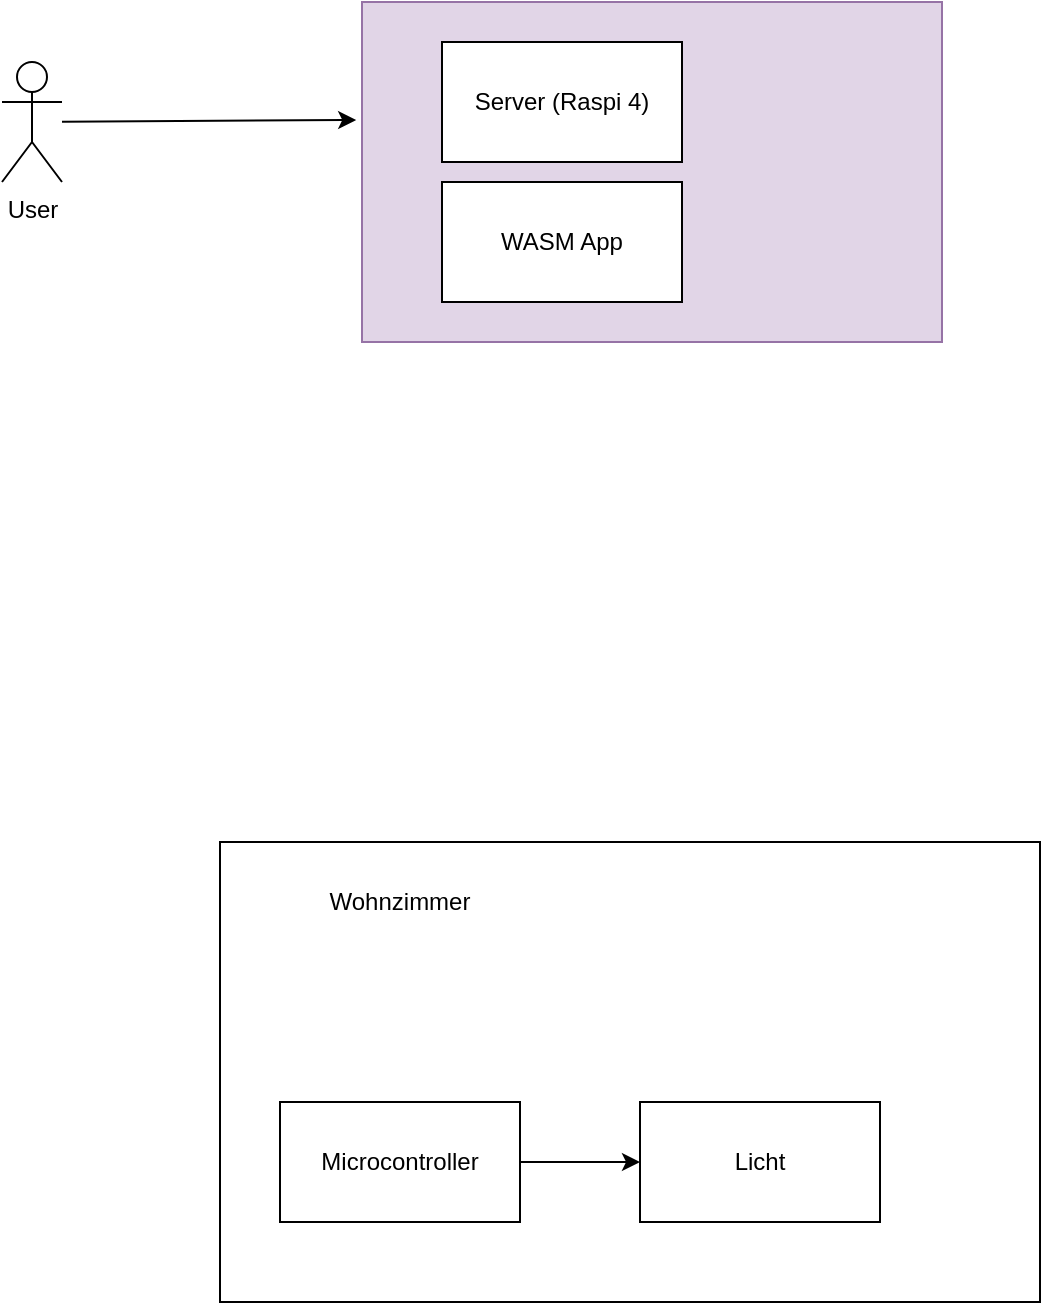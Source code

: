 <mxfile version="14.6.1" type="github">
  <diagram id="Jl8P6z5ckl5m-s0k10XG" name="Page-1">
    <mxGraphModel dx="1422" dy="763" grid="1" gridSize="10" guides="1" tooltips="1" connect="1" arrows="1" fold="1" page="1" pageScale="1" pageWidth="827" pageHeight="1169" math="0" shadow="0">
      <root>
        <mxCell id="0" />
        <mxCell id="1" parent="0" />
        <mxCell id="qCwq6TDE-BEXkywTyJn6-5" value="" style="rounded=0;whiteSpace=wrap;html=1;fillColor=#e1d5e7;strokeColor=#9673a6;" vertex="1" parent="1">
          <mxGeometry x="280" y="70" width="290" height="170" as="geometry" />
        </mxCell>
        <mxCell id="qCwq6TDE-BEXkywTyJn6-1" value="WASM App" style="rounded=0;whiteSpace=wrap;html=1;" vertex="1" parent="1">
          <mxGeometry x="320" y="160" width="120" height="60" as="geometry" />
        </mxCell>
        <mxCell id="qCwq6TDE-BEXkywTyJn6-2" value="User" style="shape=umlActor;verticalLabelPosition=bottom;verticalAlign=top;html=1;outlineConnect=0;" vertex="1" parent="1">
          <mxGeometry x="100" y="100" width="30" height="60" as="geometry" />
        </mxCell>
        <mxCell id="qCwq6TDE-BEXkywTyJn6-4" value="Server (Raspi 4)" style="rounded=0;whiteSpace=wrap;html=1;" vertex="1" parent="1">
          <mxGeometry x="320" y="90" width="120" height="60" as="geometry" />
        </mxCell>
        <mxCell id="qCwq6TDE-BEXkywTyJn6-6" value="" style="endArrow=classic;html=1;entryX=-0.01;entryY=0.347;entryDx=0;entryDy=0;entryPerimeter=0;" edge="1" parent="1" source="qCwq6TDE-BEXkywTyJn6-2" target="qCwq6TDE-BEXkywTyJn6-5">
          <mxGeometry width="50" height="50" relative="1" as="geometry">
            <mxPoint x="390" y="410" as="sourcePoint" />
            <mxPoint x="440" y="360" as="targetPoint" />
          </mxGeometry>
        </mxCell>
        <mxCell id="qCwq6TDE-BEXkywTyJn6-7" value="&lt;div&gt;&lt;br&gt;&lt;/div&gt;" style="rounded=0;whiteSpace=wrap;html=1;" vertex="1" parent="1">
          <mxGeometry x="209" y="490" width="410" height="230" as="geometry" />
        </mxCell>
        <mxCell id="qCwq6TDE-BEXkywTyJn6-8" value="Microcontroller" style="rounded=0;whiteSpace=wrap;html=1;" vertex="1" parent="1">
          <mxGeometry x="239" y="620" width="120" height="60" as="geometry" />
        </mxCell>
        <mxCell id="qCwq6TDE-BEXkywTyJn6-9" value="Licht" style="rounded=0;whiteSpace=wrap;html=1;" vertex="1" parent="1">
          <mxGeometry x="419" y="620" width="120" height="60" as="geometry" />
        </mxCell>
        <mxCell id="qCwq6TDE-BEXkywTyJn6-11" value="" style="endArrow=classic;html=1;exitX=1;exitY=0.5;exitDx=0;exitDy=0;entryX=0;entryY=0.5;entryDx=0;entryDy=0;" edge="1" parent="1" source="qCwq6TDE-BEXkywTyJn6-8" target="qCwq6TDE-BEXkywTyJn6-9">
          <mxGeometry width="50" height="50" relative="1" as="geometry">
            <mxPoint x="499" y="410" as="sourcePoint" />
            <mxPoint x="549" y="360" as="targetPoint" />
          </mxGeometry>
        </mxCell>
        <mxCell id="qCwq6TDE-BEXkywTyJn6-12" value="Wohnzimmer" style="text;html=1;strokeColor=none;fillColor=none;align=center;verticalAlign=middle;whiteSpace=wrap;rounded=0;" vertex="1" parent="1">
          <mxGeometry x="259" y="510" width="80" height="20" as="geometry" />
        </mxCell>
      </root>
    </mxGraphModel>
  </diagram>
</mxfile>
